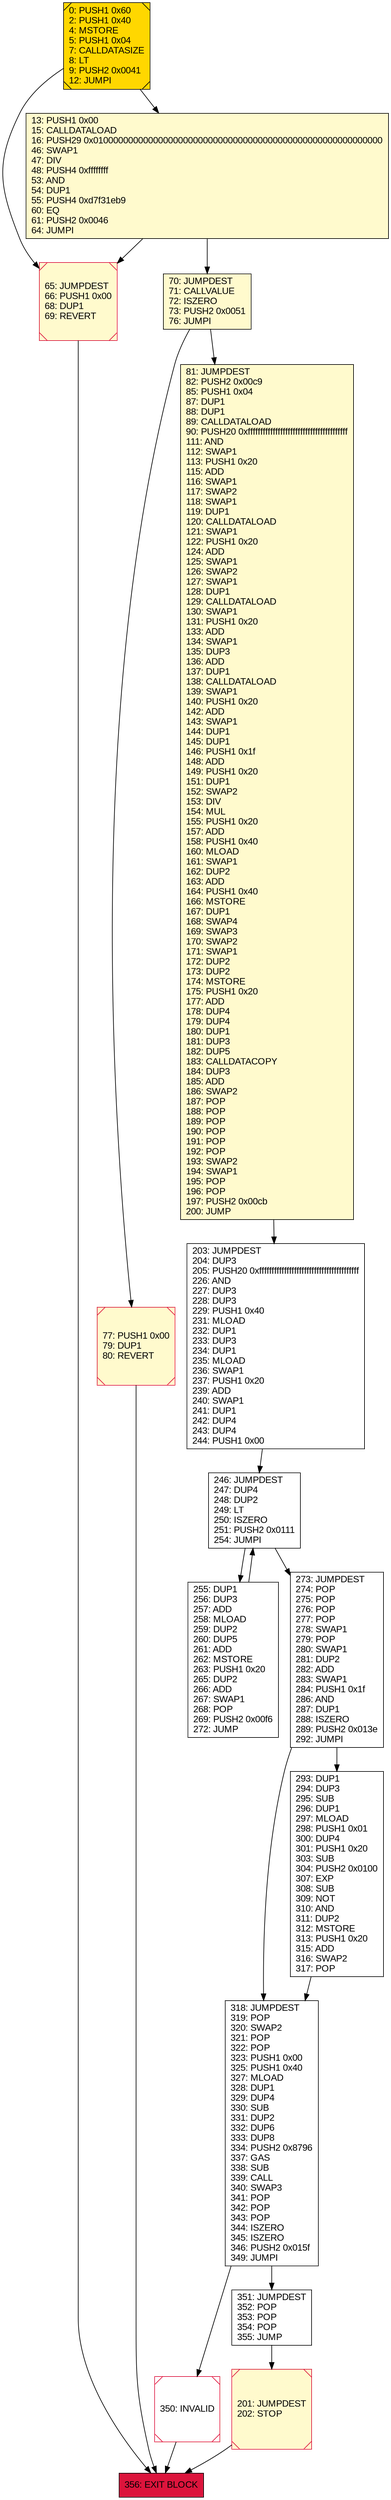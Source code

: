 digraph G {
bgcolor=transparent rankdir=UD;
node [shape=box style=filled color=black fillcolor=white fontname=arial fontcolor=black];
318 [label="318: JUMPDEST\l319: POP\l320: SWAP2\l321: POP\l322: POP\l323: PUSH1 0x00\l325: PUSH1 0x40\l327: MLOAD\l328: DUP1\l329: DUP4\l330: SUB\l331: DUP2\l332: DUP6\l333: DUP8\l334: PUSH2 0x8796\l337: GAS\l338: SUB\l339: CALL\l340: SWAP3\l341: POP\l342: POP\l343: POP\l344: ISZERO\l345: ISZERO\l346: PUSH2 0x015f\l349: JUMPI\l" ];
350 [label="350: INVALID\l" shape=Msquare color=crimson ];
65 [label="65: JUMPDEST\l66: PUSH1 0x00\l68: DUP1\l69: REVERT\l" fillcolor=lemonchiffon shape=Msquare color=crimson ];
356 [label="356: EXIT BLOCK\l" fillcolor=crimson ];
246 [label="246: JUMPDEST\l247: DUP4\l248: DUP2\l249: LT\l250: ISZERO\l251: PUSH2 0x0111\l254: JUMPI\l" ];
255 [label="255: DUP1\l256: DUP3\l257: ADD\l258: MLOAD\l259: DUP2\l260: DUP5\l261: ADD\l262: MSTORE\l263: PUSH1 0x20\l265: DUP2\l266: ADD\l267: SWAP1\l268: POP\l269: PUSH2 0x00f6\l272: JUMP\l" ];
77 [label="77: PUSH1 0x00\l79: DUP1\l80: REVERT\l" fillcolor=lemonchiffon shape=Msquare color=crimson ];
203 [label="203: JUMPDEST\l204: DUP3\l205: PUSH20 0xffffffffffffffffffffffffffffffffffffffff\l226: AND\l227: DUP3\l228: DUP3\l229: PUSH1 0x40\l231: MLOAD\l232: DUP1\l233: DUP3\l234: DUP1\l235: MLOAD\l236: SWAP1\l237: PUSH1 0x20\l239: ADD\l240: SWAP1\l241: DUP1\l242: DUP4\l243: DUP4\l244: PUSH1 0x00\l" ];
293 [label="293: DUP1\l294: DUP3\l295: SUB\l296: DUP1\l297: MLOAD\l298: PUSH1 0x01\l300: DUP4\l301: PUSH1 0x20\l303: SUB\l304: PUSH2 0x0100\l307: EXP\l308: SUB\l309: NOT\l310: AND\l311: DUP2\l312: MSTORE\l313: PUSH1 0x20\l315: ADD\l316: SWAP2\l317: POP\l" ];
81 [label="81: JUMPDEST\l82: PUSH2 0x00c9\l85: PUSH1 0x04\l87: DUP1\l88: DUP1\l89: CALLDATALOAD\l90: PUSH20 0xffffffffffffffffffffffffffffffffffffffff\l111: AND\l112: SWAP1\l113: PUSH1 0x20\l115: ADD\l116: SWAP1\l117: SWAP2\l118: SWAP1\l119: DUP1\l120: CALLDATALOAD\l121: SWAP1\l122: PUSH1 0x20\l124: ADD\l125: SWAP1\l126: SWAP2\l127: SWAP1\l128: DUP1\l129: CALLDATALOAD\l130: SWAP1\l131: PUSH1 0x20\l133: ADD\l134: SWAP1\l135: DUP3\l136: ADD\l137: DUP1\l138: CALLDATALOAD\l139: SWAP1\l140: PUSH1 0x20\l142: ADD\l143: SWAP1\l144: DUP1\l145: DUP1\l146: PUSH1 0x1f\l148: ADD\l149: PUSH1 0x20\l151: DUP1\l152: SWAP2\l153: DIV\l154: MUL\l155: PUSH1 0x20\l157: ADD\l158: PUSH1 0x40\l160: MLOAD\l161: SWAP1\l162: DUP2\l163: ADD\l164: PUSH1 0x40\l166: MSTORE\l167: DUP1\l168: SWAP4\l169: SWAP3\l170: SWAP2\l171: SWAP1\l172: DUP2\l173: DUP2\l174: MSTORE\l175: PUSH1 0x20\l177: ADD\l178: DUP4\l179: DUP4\l180: DUP1\l181: DUP3\l182: DUP5\l183: CALLDATACOPY\l184: DUP3\l185: ADD\l186: SWAP2\l187: POP\l188: POP\l189: POP\l190: POP\l191: POP\l192: POP\l193: SWAP2\l194: SWAP1\l195: POP\l196: POP\l197: PUSH2 0x00cb\l200: JUMP\l" fillcolor=lemonchiffon ];
0 [label="0: PUSH1 0x60\l2: PUSH1 0x40\l4: MSTORE\l5: PUSH1 0x04\l7: CALLDATASIZE\l8: LT\l9: PUSH2 0x0041\l12: JUMPI\l" fillcolor=lemonchiffon shape=Msquare fillcolor=gold ];
13 [label="13: PUSH1 0x00\l15: CALLDATALOAD\l16: PUSH29 0x0100000000000000000000000000000000000000000000000000000000\l46: SWAP1\l47: DIV\l48: PUSH4 0xffffffff\l53: AND\l54: DUP1\l55: PUSH4 0xd7f31eb9\l60: EQ\l61: PUSH2 0x0046\l64: JUMPI\l" fillcolor=lemonchiffon ];
70 [label="70: JUMPDEST\l71: CALLVALUE\l72: ISZERO\l73: PUSH2 0x0051\l76: JUMPI\l" fillcolor=lemonchiffon ];
273 [label="273: JUMPDEST\l274: POP\l275: POP\l276: POP\l277: POP\l278: SWAP1\l279: POP\l280: SWAP1\l281: DUP2\l282: ADD\l283: SWAP1\l284: PUSH1 0x1f\l286: AND\l287: DUP1\l288: ISZERO\l289: PUSH2 0x013e\l292: JUMPI\l" ];
201 [label="201: JUMPDEST\l202: STOP\l" fillcolor=lemonchiffon shape=Msquare color=crimson ];
351 [label="351: JUMPDEST\l352: POP\l353: POP\l354: POP\l355: JUMP\l" ];
0 -> 13;
65 -> 356;
318 -> 350;
81 -> 203;
13 -> 70;
351 -> 201;
350 -> 356;
77 -> 356;
203 -> 246;
246 -> 255;
255 -> 246;
293 -> 318;
0 -> 65;
13 -> 65;
246 -> 273;
273 -> 318;
70 -> 81;
201 -> 356;
273 -> 293;
70 -> 77;
318 -> 351;
}